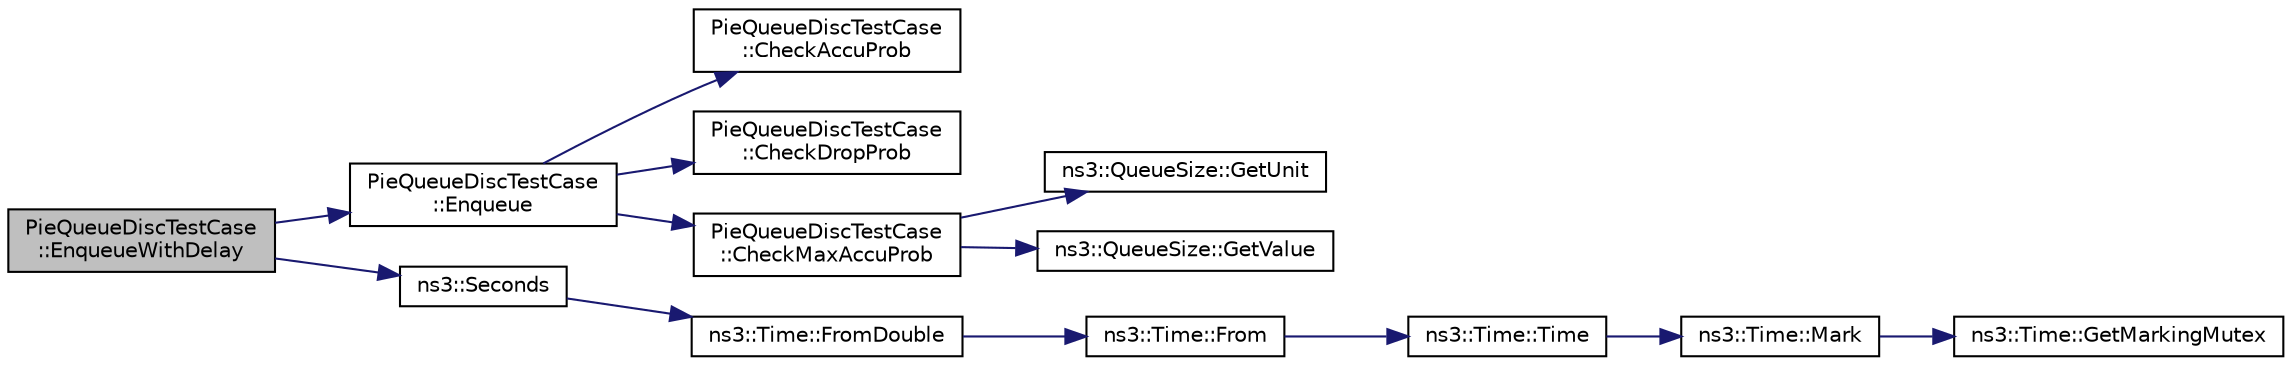 digraph "PieQueueDiscTestCase::EnqueueWithDelay"
{
 // LATEX_PDF_SIZE
  edge [fontname="Helvetica",fontsize="10",labelfontname="Helvetica",labelfontsize="10"];
  node [fontname="Helvetica",fontsize="10",shape=record];
  rankdir="LR";
  Node1 [label="PieQueueDiscTestCase\l::EnqueueWithDelay",height=0.2,width=0.4,color="black", fillcolor="grey75", style="filled", fontcolor="black",tooltip="Enqueue with delay function."];
  Node1 -> Node2 [color="midnightblue",fontsize="10",style="solid",fontname="Helvetica"];
  Node2 [label="PieQueueDiscTestCase\l::Enqueue",height=0.2,width=0.4,color="black", fillcolor="white", style="filled",URL="$class_pie_queue_disc_test_case.html#aee21d1fa55e512a59f9c49d451432f7e",tooltip="Enqueue function."];
  Node2 -> Node3 [color="midnightblue",fontsize="10",style="solid",fontname="Helvetica"];
  Node3 [label="PieQueueDiscTestCase\l::CheckAccuProb",height=0.2,width=0.4,color="black", fillcolor="white", style="filled",URL="$class_pie_queue_disc_test_case.html#a59e31d289aa379f004ec149d93a3267a",tooltip="Check Accumulated Drop Probability."];
  Node2 -> Node4 [color="midnightblue",fontsize="10",style="solid",fontname="Helvetica"];
  Node4 [label="PieQueueDiscTestCase\l::CheckDropProb",height=0.2,width=0.4,color="black", fillcolor="white", style="filled",URL="$class_pie_queue_disc_test_case.html#a803ea6c96e573ee632fb94e56d094620",tooltip="Check Drop Probability."];
  Node2 -> Node5 [color="midnightblue",fontsize="10",style="solid",fontname="Helvetica"];
  Node5 [label="PieQueueDiscTestCase\l::CheckMaxAccuProb",height=0.2,width=0.4,color="black", fillcolor="white", style="filled",URL="$class_pie_queue_disc_test_case.html#a4180a6b879c19575043e413af510327f",tooltip="Check Maximum Accumulated Drop Probability."];
  Node5 -> Node6 [color="midnightblue",fontsize="10",style="solid",fontname="Helvetica"];
  Node6 [label="ns3::QueueSize::GetUnit",height=0.2,width=0.4,color="black", fillcolor="white", style="filled",URL="$classns3_1_1_queue_size.html#a7c9e4dd4d2565b656c2917f93d95482e",tooltip="Get the underlying unit."];
  Node5 -> Node7 [color="midnightblue",fontsize="10",style="solid",fontname="Helvetica"];
  Node7 [label="ns3::QueueSize::GetValue",height=0.2,width=0.4,color="black", fillcolor="white", style="filled",URL="$classns3_1_1_queue_size.html#aeda8ff9a290b06b028064beb7ef0a44a",tooltip="Get the underlying value."];
  Node1 -> Node8 [color="midnightblue",fontsize="10",style="solid",fontname="Helvetica"];
  Node8 [label="ns3::Seconds",height=0.2,width=0.4,color="black", fillcolor="white", style="filled",URL="$group__timecivil.html#ga33c34b816f8ff6628e33d5c8e9713b9e",tooltip="Construct a Time in the indicated unit."];
  Node8 -> Node9 [color="midnightblue",fontsize="10",style="solid",fontname="Helvetica"];
  Node9 [label="ns3::Time::FromDouble",height=0.2,width=0.4,color="black", fillcolor="white", style="filled",URL="$classns3_1_1_time.html#a60e845f4a74e62495b86356afe604cb4",tooltip="Create a Time equal to value in unit unit."];
  Node9 -> Node10 [color="midnightblue",fontsize="10",style="solid",fontname="Helvetica"];
  Node10 [label="ns3::Time::From",height=0.2,width=0.4,color="black", fillcolor="white", style="filled",URL="$classns3_1_1_time.html#a34e4acc13d0e08cc8cb9cd3b838b9baf",tooltip="Create a Time in the current unit."];
  Node10 -> Node11 [color="midnightblue",fontsize="10",style="solid",fontname="Helvetica"];
  Node11 [label="ns3::Time::Time",height=0.2,width=0.4,color="black", fillcolor="white", style="filled",URL="$classns3_1_1_time.html#a8a39dc1b8cbbd7fe6d940e492d1b925e",tooltip="Default constructor, with value 0."];
  Node11 -> Node12 [color="midnightblue",fontsize="10",style="solid",fontname="Helvetica"];
  Node12 [label="ns3::Time::Mark",height=0.2,width=0.4,color="black", fillcolor="white", style="filled",URL="$classns3_1_1_time.html#aa7eef2a1119c1c4855d99f1e83d44c54",tooltip="Record a Time instance with the MarkedTimes."];
  Node12 -> Node13 [color="midnightblue",fontsize="10",style="solid",fontname="Helvetica"];
  Node13 [label="ns3::Time::GetMarkingMutex",height=0.2,width=0.4,color="black", fillcolor="white", style="filled",URL="$classns3_1_1_time.html#addd8e672203391b3ae98ee475ce05272",tooltip=" "];
}
